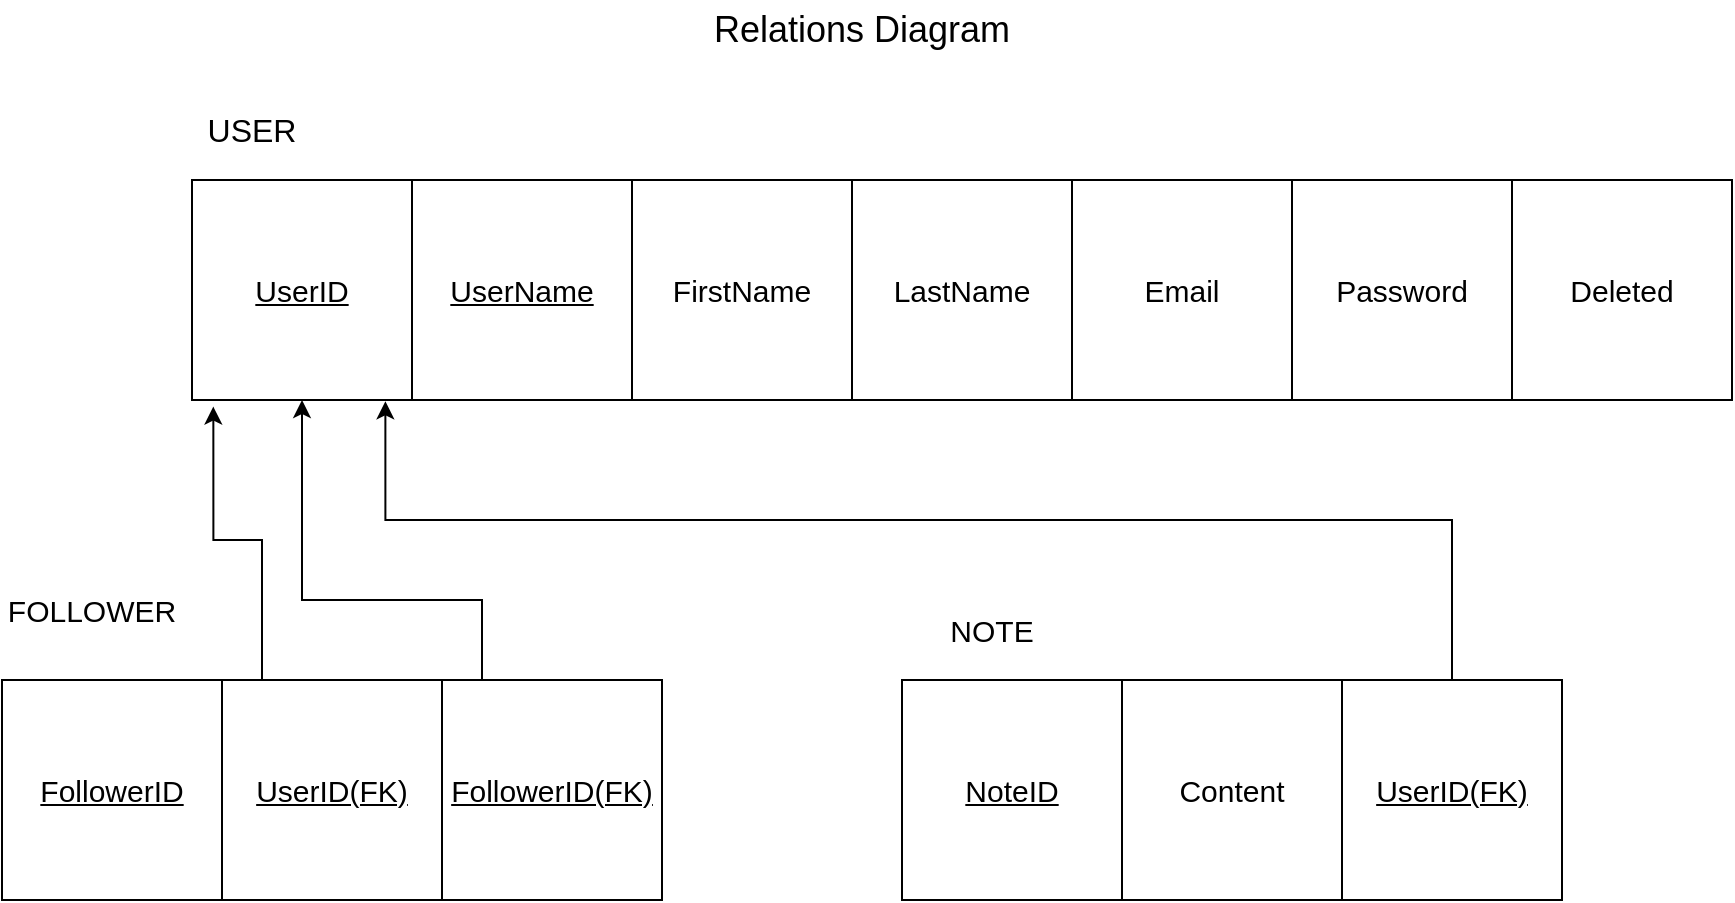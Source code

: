 <mxfile version="27.1.4">
  <diagram name="Page-1" id="Ca336kPlWf0jyKN8qKug">
    <mxGraphModel dx="1213" dy="663" grid="1" gridSize="10" guides="1" tooltips="1" connect="1" arrows="1" fold="1" page="1" pageScale="1" pageWidth="1080" pageHeight="1920" math="0" shadow="0">
      <root>
        <mxCell id="0" />
        <mxCell id="1" parent="0" />
        <mxCell id="GvPw1lgdcDP5bG48qOIu-3" value="&lt;font style=&quot;font-size: 15px;&quot;&gt;&lt;u&gt;UserID&lt;/u&gt;&lt;/font&gt;" style="whiteSpace=wrap;html=1;aspect=fixed;" vertex="1" parent="1">
          <mxGeometry x="185" y="160" width="110" height="110" as="geometry" />
        </mxCell>
        <mxCell id="GvPw1lgdcDP5bG48qOIu-4" value="&lt;font style=&quot;font-size: 15px;&quot;&gt;&lt;u&gt;UserName&lt;/u&gt;&lt;/font&gt;" style="whiteSpace=wrap;html=1;aspect=fixed;" vertex="1" parent="1">
          <mxGeometry x="295" y="160" width="110" height="110" as="geometry" />
        </mxCell>
        <mxCell id="GvPw1lgdcDP5bG48qOIu-5" value="&lt;font style=&quot;font-size: 15px;&quot;&gt;FirstName&lt;/font&gt;" style="whiteSpace=wrap;html=1;aspect=fixed;" vertex="1" parent="1">
          <mxGeometry x="405" y="160" width="110" height="110" as="geometry" />
        </mxCell>
        <mxCell id="GvPw1lgdcDP5bG48qOIu-6" value="&lt;font style=&quot;font-size: 15px;&quot;&gt;LastName&lt;/font&gt;" style="whiteSpace=wrap;html=1;aspect=fixed;" vertex="1" parent="1">
          <mxGeometry x="515" y="160" width="110" height="110" as="geometry" />
        </mxCell>
        <mxCell id="GvPw1lgdcDP5bG48qOIu-7" value="&lt;font style=&quot;font-size: 15px;&quot;&gt;Email&lt;/font&gt;" style="whiteSpace=wrap;html=1;aspect=fixed;" vertex="1" parent="1">
          <mxGeometry x="625" y="160" width="110" height="110" as="geometry" />
        </mxCell>
        <mxCell id="GvPw1lgdcDP5bG48qOIu-8" value="&lt;font style=&quot;font-size: 15px;&quot;&gt;Password&lt;/font&gt;" style="whiteSpace=wrap;html=1;aspect=fixed;" vertex="1" parent="1">
          <mxGeometry x="735" y="160" width="110" height="110" as="geometry" />
        </mxCell>
        <mxCell id="GvPw1lgdcDP5bG48qOIu-9" value="&lt;font style=&quot;font-size: 15px;&quot;&gt;Deleted&lt;/font&gt;" style="whiteSpace=wrap;html=1;aspect=fixed;" vertex="1" parent="1">
          <mxGeometry x="845" y="160" width="110" height="110" as="geometry" />
        </mxCell>
        <mxCell id="GvPw1lgdcDP5bG48qOIu-10" value="&lt;font style=&quot;font-size: 16px;&quot;&gt;USER&lt;/font&gt;" style="text;strokeColor=none;align=center;fillColor=none;html=1;verticalAlign=middle;whiteSpace=wrap;rounded=0;" vertex="1" parent="1">
          <mxGeometry x="185" y="120" width="60" height="30" as="geometry" />
        </mxCell>
        <mxCell id="GvPw1lgdcDP5bG48qOIu-11" value="&lt;span style=&quot;font-size: 15px;&quot;&gt;&lt;u&gt;FollowerID&lt;/u&gt;&lt;/span&gt;" style="whiteSpace=wrap;html=1;aspect=fixed;" vertex="1" parent="1">
          <mxGeometry x="90" y="410" width="110" height="110" as="geometry" />
        </mxCell>
        <mxCell id="GvPw1lgdcDP5bG48qOIu-12" value="&lt;font style=&quot;font-size: 15px;&quot;&gt;&lt;u&gt;UserID(FK)&lt;/u&gt;&lt;/font&gt;" style="whiteSpace=wrap;html=1;aspect=fixed;" vertex="1" parent="1">
          <mxGeometry x="200" y="410" width="110" height="110" as="geometry" />
        </mxCell>
        <mxCell id="GvPw1lgdcDP5bG48qOIu-20" style="edgeStyle=orthogonalEdgeStyle;rounded=0;orthogonalLoop=1;jettySize=auto;html=1;exitX=0.5;exitY=0;exitDx=0;exitDy=0;" edge="1" parent="1" source="GvPw1lgdcDP5bG48qOIu-13" target="GvPw1lgdcDP5bG48qOIu-3">
          <mxGeometry relative="1" as="geometry">
            <Array as="points">
              <mxPoint x="330" y="410" />
              <mxPoint x="330" y="370" />
              <mxPoint x="240" y="370" />
            </Array>
          </mxGeometry>
        </mxCell>
        <mxCell id="GvPw1lgdcDP5bG48qOIu-13" value="&lt;font style=&quot;font-size: 15px;&quot;&gt;&lt;u&gt;FollowerID(FK)&lt;/u&gt;&lt;/font&gt;" style="whiteSpace=wrap;html=1;aspect=fixed;" vertex="1" parent="1">
          <mxGeometry x="310" y="410" width="110" height="110" as="geometry" />
        </mxCell>
        <mxCell id="GvPw1lgdcDP5bG48qOIu-14" value="&lt;font style=&quot;font-size: 15px;&quot;&gt;FOLLOWER&lt;/font&gt;" style="text;strokeColor=none;align=center;fillColor=none;html=1;verticalAlign=middle;whiteSpace=wrap;rounded=0;" vertex="1" parent="1">
          <mxGeometry x="90" y="360" width="90" height="30" as="geometry" />
        </mxCell>
        <mxCell id="GvPw1lgdcDP5bG48qOIu-18" style="edgeStyle=orthogonalEdgeStyle;rounded=0;orthogonalLoop=1;jettySize=auto;html=1;entryX=0.097;entryY=1.03;entryDx=0;entryDy=0;entryPerimeter=0;" edge="1" parent="1" source="GvPw1lgdcDP5bG48qOIu-12" target="GvPw1lgdcDP5bG48qOIu-3">
          <mxGeometry relative="1" as="geometry">
            <Array as="points">
              <mxPoint x="220" y="340" />
              <mxPoint x="196" y="340" />
            </Array>
          </mxGeometry>
        </mxCell>
        <mxCell id="GvPw1lgdcDP5bG48qOIu-21" value="&lt;span style=&quot;font-size: 15px;&quot;&gt;&lt;u&gt;NoteID&lt;/u&gt;&lt;/span&gt;" style="whiteSpace=wrap;html=1;aspect=fixed;" vertex="1" parent="1">
          <mxGeometry x="540" y="410" width="110" height="110" as="geometry" />
        </mxCell>
        <mxCell id="GvPw1lgdcDP5bG48qOIu-22" value="&lt;font style=&quot;font-size: 15px;&quot;&gt;Content&lt;/font&gt;" style="whiteSpace=wrap;html=1;aspect=fixed;" vertex="1" parent="1">
          <mxGeometry x="650" y="410" width="110" height="110" as="geometry" />
        </mxCell>
        <mxCell id="GvPw1lgdcDP5bG48qOIu-23" value="&lt;font style=&quot;font-size: 15px;&quot;&gt;&lt;u&gt;UserID(FK)&lt;/u&gt;&lt;/font&gt;" style="whiteSpace=wrap;html=1;aspect=fixed;" vertex="1" parent="1">
          <mxGeometry x="760" y="410" width="110" height="110" as="geometry" />
        </mxCell>
        <mxCell id="GvPw1lgdcDP5bG48qOIu-24" value="&lt;font style=&quot;font-size: 15px;&quot;&gt;NOTE&lt;/font&gt;" style="text;strokeColor=none;align=center;fillColor=none;html=1;verticalAlign=middle;whiteSpace=wrap;rounded=0;" vertex="1" parent="1">
          <mxGeometry x="540" y="370" width="90" height="30" as="geometry" />
        </mxCell>
        <mxCell id="GvPw1lgdcDP5bG48qOIu-25" style="edgeStyle=orthogonalEdgeStyle;rounded=0;orthogonalLoop=1;jettySize=auto;html=1;entryX=0.879;entryY=1.006;entryDx=0;entryDy=0;entryPerimeter=0;" edge="1" parent="1" source="GvPw1lgdcDP5bG48qOIu-23" target="GvPw1lgdcDP5bG48qOIu-3">
          <mxGeometry relative="1" as="geometry">
            <Array as="points">
              <mxPoint x="815" y="330" />
              <mxPoint x="282" y="330" />
            </Array>
          </mxGeometry>
        </mxCell>
        <mxCell id="GvPw1lgdcDP5bG48qOIu-26" value="&lt;font style=&quot;font-size: 18px;&quot;&gt;Relations Diagram&lt;/font&gt;" style="text;strokeColor=none;align=center;fillColor=none;html=1;verticalAlign=middle;whiteSpace=wrap;rounded=0;" vertex="1" parent="1">
          <mxGeometry x="440" y="70" width="160" height="30" as="geometry" />
        </mxCell>
      </root>
    </mxGraphModel>
  </diagram>
</mxfile>
